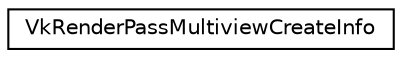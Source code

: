 digraph "Graphical Class Hierarchy"
{
 // LATEX_PDF_SIZE
  edge [fontname="Helvetica",fontsize="10",labelfontname="Helvetica",labelfontsize="10"];
  node [fontname="Helvetica",fontsize="10",shape=record];
  rankdir="LR";
  Node0 [label="VkRenderPassMultiviewCreateInfo",height=0.2,width=0.4,color="black", fillcolor="white", style="filled",URL="$structVkRenderPassMultiviewCreateInfo.html",tooltip=" "];
}
